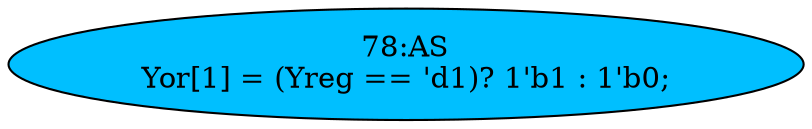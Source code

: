 strict digraph "" {
	node [label="\N"];
	"78:AS"	 [ast="<pyverilog.vparser.ast.Assign object at 0x7fd311d7d250>",
		def_var="['Yor']",
		fillcolor=deepskyblue,
		label="78:AS
Yor[1] = (Yreg == 'd1)? 1'b1 : 1'b0;",
		statements="[]",
		style=filled,
		typ=Assign,
		use_var="['Yreg']"];
}
